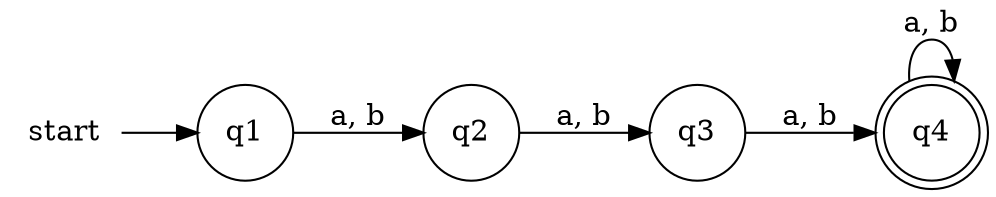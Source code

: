 digraph G {
  rankdir = LR;
  node [shape = none]; start;
  node [shape = circle]; q1 q2 q3;
  node [shape = doublecircle]; q4;
  start -> q1;
  q1 -> q2 [label = "a, b"];
  q2 -> q3 [label = "a, b"];
  q3 -> q4 [label = "a, b"];
  q4 -> q4 [label = "a, b"];
}